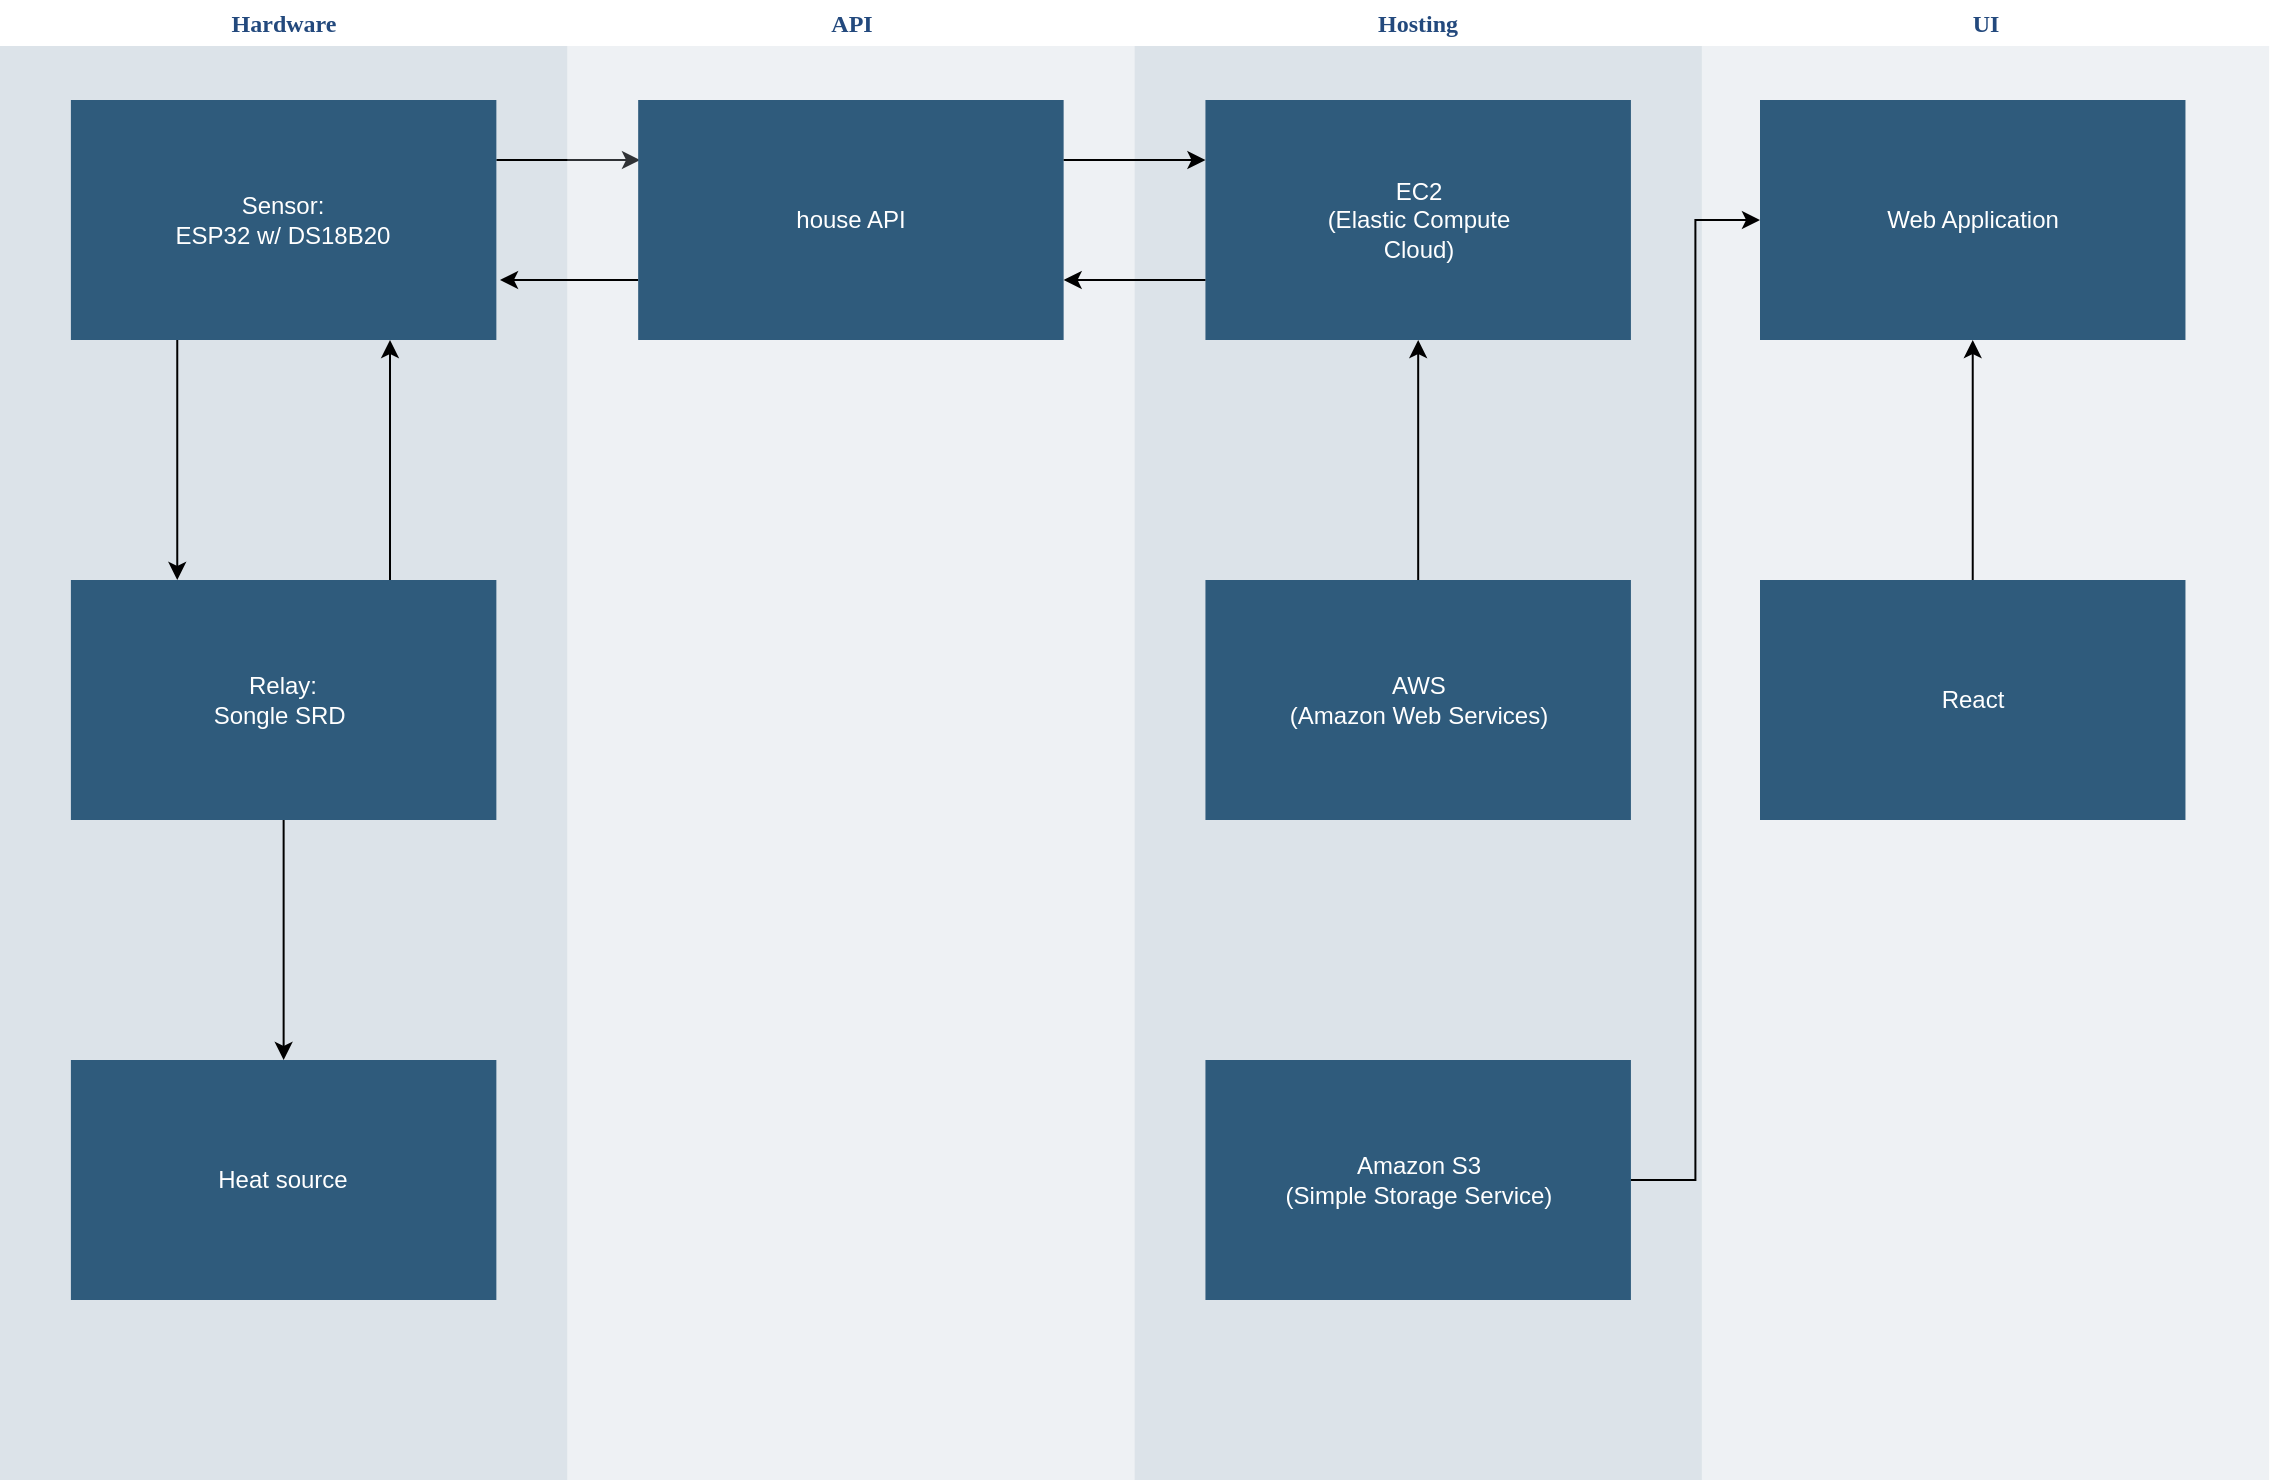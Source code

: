 <mxfile version="24.3.0" type="github">
  <diagram id="07fea595-8f29-1299-0266-81d95cde20df" name="Page-1">
    <mxGraphModel dx="1434" dy="812" grid="1" gridSize="10" guides="1" tooltips="1" connect="1" arrows="1" fold="1" page="1" pageScale="1" pageWidth="1169" pageHeight="827" background="#ffffff" math="0" shadow="0">
      <root>
        <mxCell id="0" />
        <mxCell id="1" parent="0" />
        <mxCell id="170" value="&lt;font color=&quot;#23497d&quot;&gt;Hardware&lt;/font&gt;" style="swimlane;whiteSpace=wrap;fillColor=none;swimlaneFillColor=#BAC8D3;fontColor=#2F5B7C;fontFamily=Tahoma;html=1;strokeColor=none;opacity=50;" parent="1" vertex="1">
          <mxGeometry y="30" width="283.636" height="740" as="geometry">
            <mxRectangle x="20" y="20" width="80" height="23" as="alternateBounds" />
          </mxGeometry>
        </mxCell>
        <mxCell id="H-EAbAuf7KAKMyQV5KaN-226" style="edgeStyle=orthogonalEdgeStyle;rounded=0;orthogonalLoop=1;jettySize=auto;html=1;exitX=0.25;exitY=1;exitDx=0;exitDy=0;entryX=0.25;entryY=0;entryDx=0;entryDy=0;" edge="1" parent="170" source="171" target="172">
          <mxGeometry relative="1" as="geometry" />
        </mxCell>
        <mxCell id="H-EAbAuf7KAKMyQV5KaN-228" style="edgeStyle=orthogonalEdgeStyle;rounded=0;orthogonalLoop=1;jettySize=auto;html=1;exitX=1;exitY=0.25;exitDx=0;exitDy=0;" edge="1" parent="170" source="171">
          <mxGeometry relative="1" as="geometry">
            <mxPoint x="320" y="80" as="targetPoint" />
          </mxGeometry>
        </mxCell>
        <mxCell id="171" value="Sensor:&lt;br&gt;ESP32 w/ DS18B20" style="whiteSpace=wrap;shadow=0;fontColor=#FFFFFF;fontFamily=Helvetica;fontStyle=0;html=1;fontSize=12;plain-purple;strokeColor=none;fillColor=#2f5b7c;gradientColor=none;spacing=6;verticalAlign=middle;" parent="170" vertex="1">
          <mxGeometry x="35.45" y="50" width="212.73" height="120" as="geometry" />
        </mxCell>
        <mxCell id="H-EAbAuf7KAKMyQV5KaN-225" style="edgeStyle=orthogonalEdgeStyle;rounded=0;orthogonalLoop=1;jettySize=auto;html=1;exitX=0.5;exitY=1;exitDx=0;exitDy=0;entryX=0.5;entryY=0;entryDx=0;entryDy=0;" edge="1" parent="170" source="172" target="173">
          <mxGeometry relative="1" as="geometry" />
        </mxCell>
        <mxCell id="H-EAbAuf7KAKMyQV5KaN-227" style="edgeStyle=orthogonalEdgeStyle;rounded=0;orthogonalLoop=1;jettySize=auto;html=1;exitX=0.75;exitY=0;exitDx=0;exitDy=0;entryX=0.75;entryY=1;entryDx=0;entryDy=0;" edge="1" parent="170" source="172" target="171">
          <mxGeometry relative="1" as="geometry" />
        </mxCell>
        <mxCell id="172" value="Relay:&lt;br&gt;Songle SRD&amp;nbsp;" style="whiteSpace=wrap;strokeColor=none;fillColor=#2f5b7c;shadow=0;fontColor=#FFFFFF;fontFamily=Helvetica;fontStyle=0;html=1;fontSize=12;spacing=6;verticalAlign=middle;" parent="170" vertex="1">
          <mxGeometry x="35.45" y="290" width="212.73" height="120" as="geometry" />
        </mxCell>
        <mxCell id="173" value="Heat source" style="whiteSpace=wrap;strokeColor=none;fillColor=#2f5b7c;shadow=0;fontColor=#FFFFFF;fontFamily=Helvetica;fontStyle=0;html=1;fontSize=12;spacing=6;verticalAlign=middle;" parent="170" vertex="1">
          <mxGeometry x="35.45" y="530" width="212.73" height="120" as="geometry" />
        </mxCell>
        <mxCell id="183" value="&lt;font color=&quot;#23497d&quot;&gt;API&lt;/font&gt;" style="swimlane;whiteSpace=wrap;fillColor=none;swimlaneFillColor=#BAC8D3;fontColor=#2F5B7C;fontFamily=Tahoma;html=1;strokeColor=none;opacity=25;startSize=23;" parent="1" vertex="1">
          <mxGeometry x="283.636" y="30" width="283.636" height="740" as="geometry">
            <mxRectangle x="20" y="20" width="80" height="23" as="alternateBounds" />
          </mxGeometry>
        </mxCell>
        <mxCell id="H-EAbAuf7KAKMyQV5KaN-229" style="edgeStyle=orthogonalEdgeStyle;rounded=0;orthogonalLoop=1;jettySize=auto;html=1;exitX=0;exitY=0.75;exitDx=0;exitDy=0;" edge="1" parent="183" source="184">
          <mxGeometry relative="1" as="geometry">
            <mxPoint x="-33.636" y="140" as="targetPoint" />
          </mxGeometry>
        </mxCell>
        <mxCell id="184" value="house API" style="whiteSpace=wrap;shadow=0;fontColor=#FFFFFF;fontFamily=Helvetica;fontStyle=0;html=1;fontSize=12;plain-purple;strokeColor=none;fillColor=#2f5b7c;gradientColor=none;spacing=6;verticalAlign=middle;" parent="183" vertex="1">
          <mxGeometry x="35.45" y="50" width="212.73" height="120" as="geometry" />
        </mxCell>
        <mxCell id="187" value="&lt;font color=&quot;#23497d&quot;&gt;Hosting&lt;/font&gt;" style="swimlane;whiteSpace=wrap;fillColor=none;swimlaneFillColor=#BAC8D3;fontColor=#2F5B7C;fontFamily=Tahoma;html=1;strokeColor=none;opacity=50;" parent="1" vertex="1">
          <mxGeometry x="567.273" y="30" width="283.636" height="740" as="geometry">
            <mxRectangle x="20" y="20" width="80" height="23" as="alternateBounds" />
          </mxGeometry>
        </mxCell>
        <mxCell id="195" value="EC2&lt;br&gt;(Elastic Compute&lt;br&gt;Cloud)" style="whiteSpace=wrap;strokeColor=none;fillColor=#2f5b7c;shadow=0;fontColor=#FFFFFF;fontFamily=Helvetica;fontStyle=0;html=1;fontSize=12;spacing=6;verticalAlign=middle;" parent="187" vertex="1">
          <mxGeometry x="35.45" y="50" width="212.73" height="120" as="geometry" />
        </mxCell>
        <mxCell id="H-EAbAuf7KAKMyQV5KaN-233" style="edgeStyle=orthogonalEdgeStyle;rounded=0;orthogonalLoop=1;jettySize=auto;html=1;exitX=0.5;exitY=0;exitDx=0;exitDy=0;entryX=0.5;entryY=1;entryDx=0;entryDy=0;" edge="1" parent="187" source="H-EAbAuf7KAKMyQV5KaN-232" target="195">
          <mxGeometry relative="1" as="geometry" />
        </mxCell>
        <mxCell id="H-EAbAuf7KAKMyQV5KaN-232" value="AWS&lt;br&gt;(Amazon Web Services)" style="whiteSpace=wrap;strokeColor=none;fillColor=#2f5b7c;shadow=0;fontColor=#FFFFFF;fontFamily=Helvetica;fontStyle=0;html=1;fontSize=12;spacing=6;verticalAlign=middle;" vertex="1" parent="187">
          <mxGeometry x="35.45" y="290" width="212.73" height="120" as="geometry" />
        </mxCell>
        <mxCell id="H-EAbAuf7KAKMyQV5KaN-234" value="Amazon S3&lt;br&gt;(Simple Storage Service)" style="whiteSpace=wrap;strokeColor=none;fillColor=#2f5b7c;shadow=0;fontColor=#FFFFFF;fontFamily=Helvetica;fontStyle=0;html=1;fontSize=12;spacing=6;verticalAlign=middle;" vertex="1" parent="187">
          <mxGeometry x="35.45" y="530" width="212.73" height="120" as="geometry" />
        </mxCell>
        <mxCell id="193" value="&lt;font color=&quot;#23497d&quot;&gt;UI&lt;/font&gt;" style="swimlane;whiteSpace=wrap;fillColor=none;swimlaneFillColor=#BAC8D3;fontColor=#2F5B7C;fontFamily=Tahoma;html=1;strokeColor=none;opacity=25;" parent="1" vertex="1">
          <mxGeometry x="850.909" y="30" width="283.636" height="740" as="geometry">
            <mxRectangle x="20" y="20" width="80" height="23" as="alternateBounds" />
          </mxGeometry>
        </mxCell>
        <mxCell id="194" value="Web Application" style="whiteSpace=wrap;strokeColor=none;fillColor=#2f5b7c;shadow=0;fontColor=#FFFFFF;fontFamily=Helvetica;fontStyle=0;html=1;fontSize=12;spacing=6;verticalAlign=middle;" parent="193" vertex="1">
          <mxGeometry x="29.09" y="50" width="212.73" height="120" as="geometry" />
        </mxCell>
        <mxCell id="H-EAbAuf7KAKMyQV5KaN-237" style="edgeStyle=orthogonalEdgeStyle;rounded=0;orthogonalLoop=1;jettySize=auto;html=1;exitX=0.5;exitY=0;exitDx=0;exitDy=0;entryX=0.5;entryY=1;entryDx=0;entryDy=0;" edge="1" parent="193" source="H-EAbAuf7KAKMyQV5KaN-236" target="194">
          <mxGeometry relative="1" as="geometry" />
        </mxCell>
        <mxCell id="H-EAbAuf7KAKMyQV5KaN-236" value="React" style="whiteSpace=wrap;strokeColor=none;fillColor=#2f5b7c;shadow=0;fontColor=#FFFFFF;fontFamily=Helvetica;fontStyle=0;html=1;fontSize=12;spacing=6;verticalAlign=middle;" vertex="1" parent="193">
          <mxGeometry x="29.09" y="290" width="212.73" height="120" as="geometry" />
        </mxCell>
        <mxCell id="H-EAbAuf7KAKMyQV5KaN-230" style="edgeStyle=orthogonalEdgeStyle;rounded=0;orthogonalLoop=1;jettySize=auto;html=1;exitX=1;exitY=0.25;exitDx=0;exitDy=0;entryX=0;entryY=0.25;entryDx=0;entryDy=0;" edge="1" parent="1" source="184" target="195">
          <mxGeometry relative="1" as="geometry" />
        </mxCell>
        <mxCell id="H-EAbAuf7KAKMyQV5KaN-231" style="edgeStyle=orthogonalEdgeStyle;rounded=0;orthogonalLoop=1;jettySize=auto;html=1;exitX=0;exitY=0.75;exitDx=0;exitDy=0;entryX=1;entryY=0.75;entryDx=0;entryDy=0;" edge="1" parent="1" source="195" target="184">
          <mxGeometry relative="1" as="geometry" />
        </mxCell>
        <mxCell id="H-EAbAuf7KAKMyQV5KaN-235" style="edgeStyle=orthogonalEdgeStyle;rounded=0;orthogonalLoop=1;jettySize=auto;html=1;exitX=1;exitY=0.5;exitDx=0;exitDy=0;entryX=0;entryY=0.5;entryDx=0;entryDy=0;" edge="1" parent="1" source="H-EAbAuf7KAKMyQV5KaN-234" target="194">
          <mxGeometry relative="1" as="geometry" />
        </mxCell>
      </root>
    </mxGraphModel>
  </diagram>
</mxfile>
